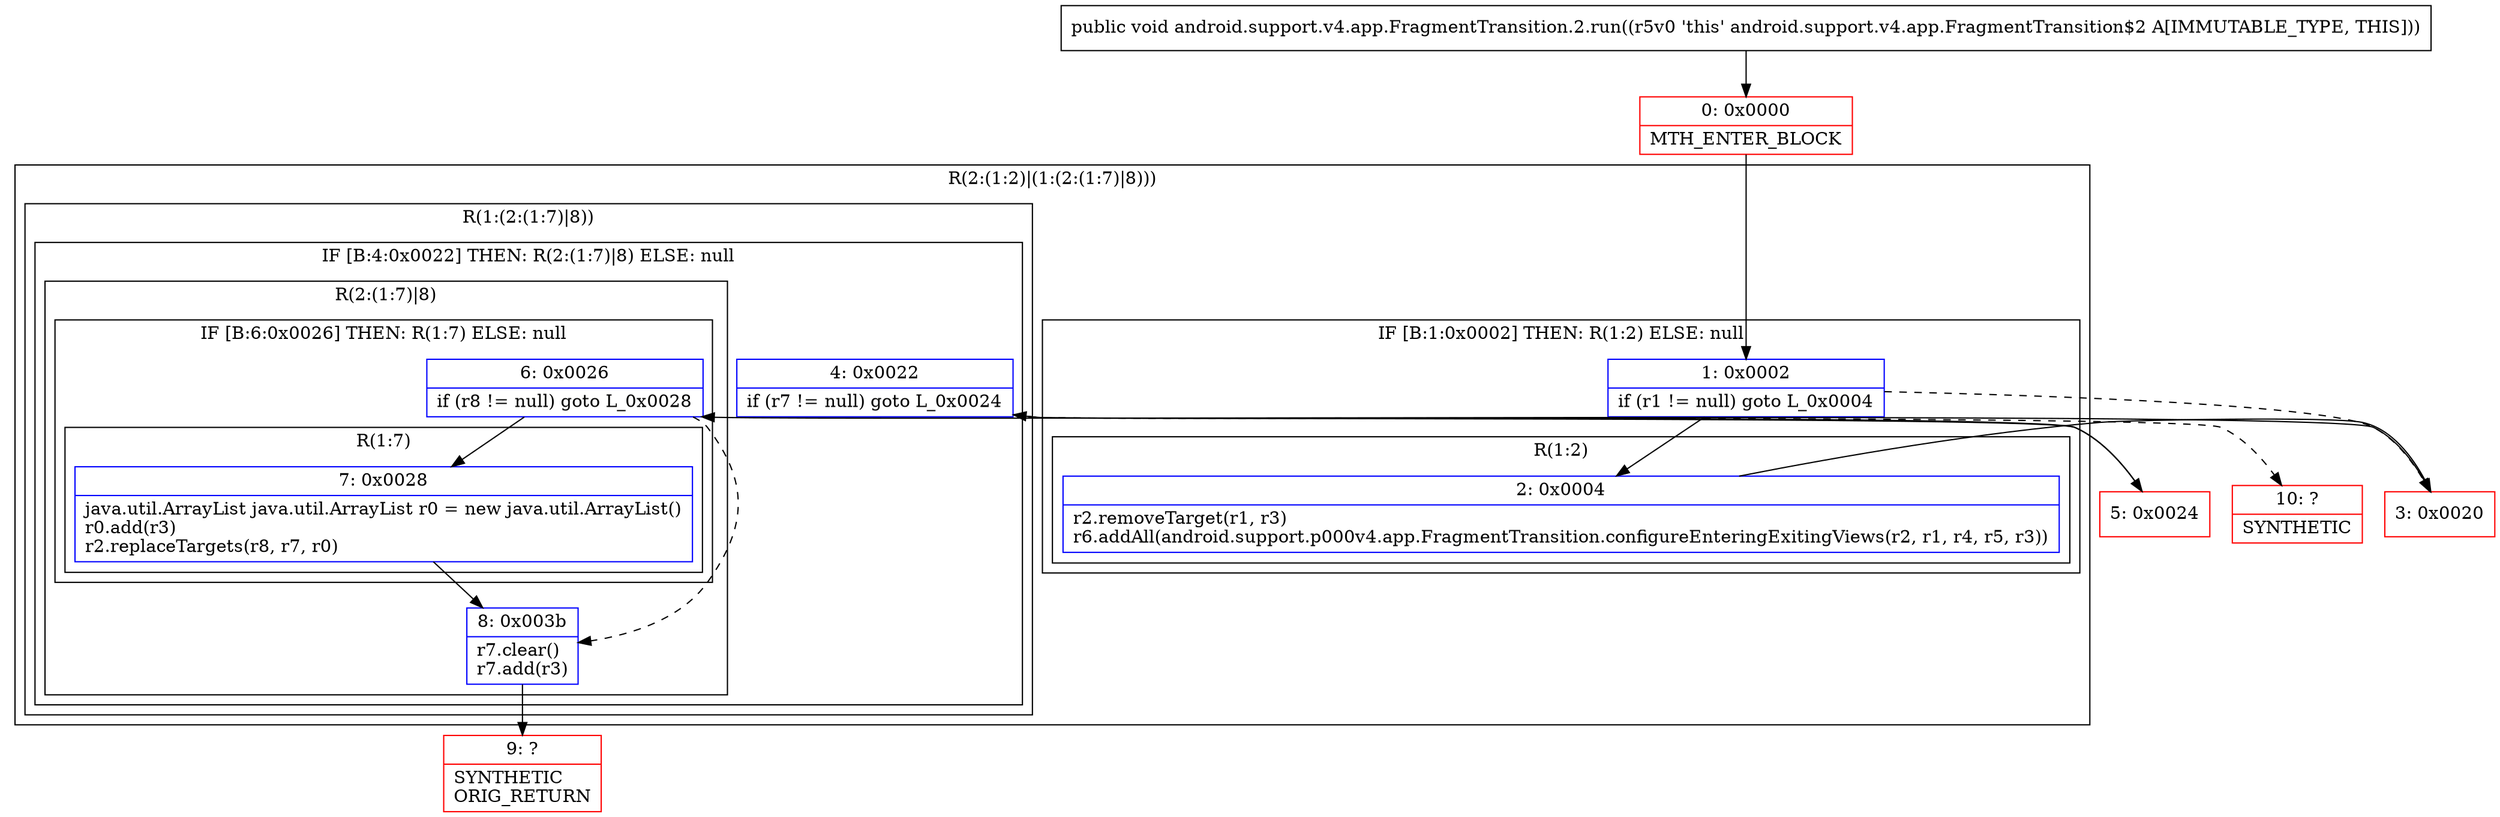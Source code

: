 digraph "CFG forandroid.support.v4.app.FragmentTransition.2.run()V" {
subgraph cluster_Region_605718648 {
label = "R(2:(1:2)|(1:(2:(1:7)|8)))";
node [shape=record,color=blue];
subgraph cluster_IfRegion_45002377 {
label = "IF [B:1:0x0002] THEN: R(1:2) ELSE: null";
node [shape=record,color=blue];
Node_1 [shape=record,label="{1\:\ 0x0002|if (r1 != null) goto L_0x0004\l}"];
subgraph cluster_Region_1271720870 {
label = "R(1:2)";
node [shape=record,color=blue];
Node_2 [shape=record,label="{2\:\ 0x0004|r2.removeTarget(r1, r3)\lr6.addAll(android.support.p000v4.app.FragmentTransition.configureEnteringExitingViews(r2, r1, r4, r5, r3))\l}"];
}
}
subgraph cluster_Region_522678954 {
label = "R(1:(2:(1:7)|8))";
node [shape=record,color=blue];
subgraph cluster_IfRegion_1863213182 {
label = "IF [B:4:0x0022] THEN: R(2:(1:7)|8) ELSE: null";
node [shape=record,color=blue];
Node_4 [shape=record,label="{4\:\ 0x0022|if (r7 != null) goto L_0x0024\l}"];
subgraph cluster_Region_413356528 {
label = "R(2:(1:7)|8)";
node [shape=record,color=blue];
subgraph cluster_IfRegion_874387609 {
label = "IF [B:6:0x0026] THEN: R(1:7) ELSE: null";
node [shape=record,color=blue];
Node_6 [shape=record,label="{6\:\ 0x0026|if (r8 != null) goto L_0x0028\l}"];
subgraph cluster_Region_674778347 {
label = "R(1:7)";
node [shape=record,color=blue];
Node_7 [shape=record,label="{7\:\ 0x0028|java.util.ArrayList java.util.ArrayList r0 = new java.util.ArrayList()\lr0.add(r3)\lr2.replaceTargets(r8, r7, r0)\l}"];
}
}
Node_8 [shape=record,label="{8\:\ 0x003b|r7.clear()\lr7.add(r3)\l}"];
}
}
}
}
Node_0 [shape=record,color=red,label="{0\:\ 0x0000|MTH_ENTER_BLOCK\l}"];
Node_3 [shape=record,color=red,label="{3\:\ 0x0020}"];
Node_5 [shape=record,color=red,label="{5\:\ 0x0024}"];
Node_9 [shape=record,color=red,label="{9\:\ ?|SYNTHETIC\lORIG_RETURN\l}"];
Node_10 [shape=record,color=red,label="{10\:\ ?|SYNTHETIC\l}"];
MethodNode[shape=record,label="{public void android.support.v4.app.FragmentTransition.2.run((r5v0 'this' android.support.v4.app.FragmentTransition$2 A[IMMUTABLE_TYPE, THIS])) }"];
MethodNode -> Node_0;
Node_1 -> Node_2;
Node_1 -> Node_3[style=dashed];
Node_2 -> Node_3;
Node_4 -> Node_5;
Node_4 -> Node_10[style=dashed];
Node_6 -> Node_7;
Node_6 -> Node_8[style=dashed];
Node_7 -> Node_8;
Node_8 -> Node_9;
Node_0 -> Node_1;
Node_3 -> Node_4;
Node_5 -> Node_6;
}

